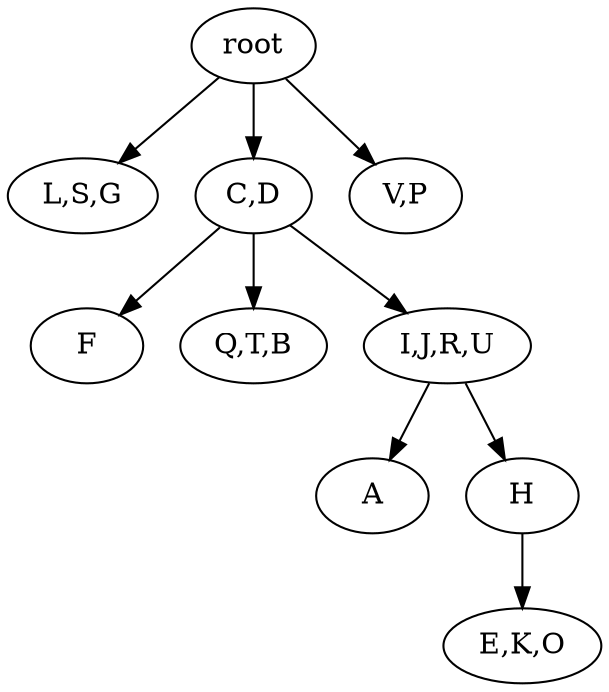 strict digraph G {
	graph [name=G];
	0	 [label=root];
	3	 [label="L,S,G"];
	0 -> 3;
	1	 [label="C,D"];
	0 -> 1;
	2	 [label="V,P"];
	0 -> 2;
	8	 [label=A];
	7	 [label=F];
	1 -> 7;
	6	 [label="Q,T,B"];
	1 -> 6;
	5	 [label="I,J,R,U"];
	1 -> 5;
	4	 [label="E,K,O"];
	9	 [label=H];
	9 -> 4;
	5 -> 8;
	5 -> 9;
}
